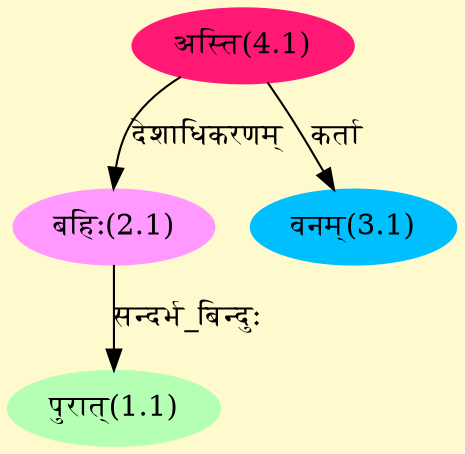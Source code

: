 digraph G{
rankdir=BT;
 compound=true;
 bgcolor="lemonchiffon1";
Node1_1 [style=filled, color="#B4FFB4" label = "पुरात्(1.1)"]
Node2_1 [style=filled, color="#FF99FF" label = "बहिः(2.1)"]
Node4_1 [style=filled, color="#FF1975" label = "अस्ति(4.1)"]
Node3_1 [style=filled, color="#00BFFF" label = "वनम्(3.1)"]
/* Start of Relations section */

Node1_1 -> Node2_1 [  label="सन्दर्भ_बिन्दुः"  dir="back" ]
Node2_1 -> Node4_1 [  label="देशाधिकरणम्"  dir="back" ]
Node3_1 -> Node4_1 [  label="कर्ता"  dir="back" ]
}
